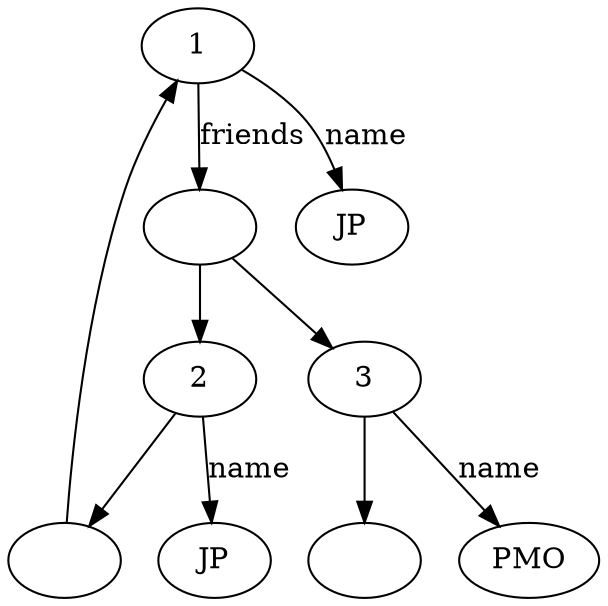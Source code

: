 digraph facebook_start_jp {
    friends_of_1 [label=""];
    friends_of_2 [label=""];
    friends_of_3 [label=""];
    name_of_1 [label=JP];
    name_of_2 [label=JP];
    { graph [rank=min]; 1; }
    1 -> name_of_1 [label=name];
    1 -> friends_of_1 [label=friends];
    friends_of_1 -> 2;
    friends_of_1 -> 3;
    2 -> name_of_2 [label=name];
    3 -> PMO [label=name];
    2 -> friends_of_2 -> 1;
    3 -> friends_of_3;
}
